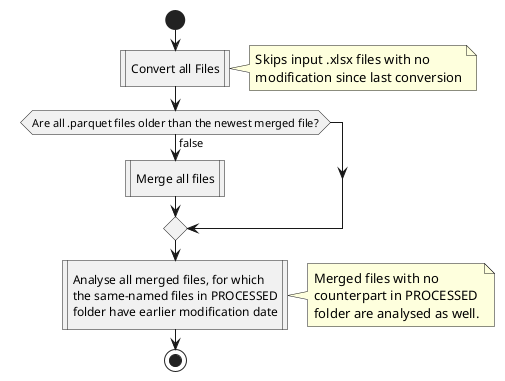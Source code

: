 @startuml
start
:Convert all Files|
note right
    Skips input .xlsx files with no
    modification since last conversion
end note
if (Are all .parquet files older than the newest merged file?) then (false)
    :Merge all files|
end if
:Analyse all merged files, for which
the same-named files in PROCESSED
folder have earlier modification date|
note right
    Merged files with no
    counterpart in PROCESSED
    folder are analysed as well.
end note
stop
@enduml
